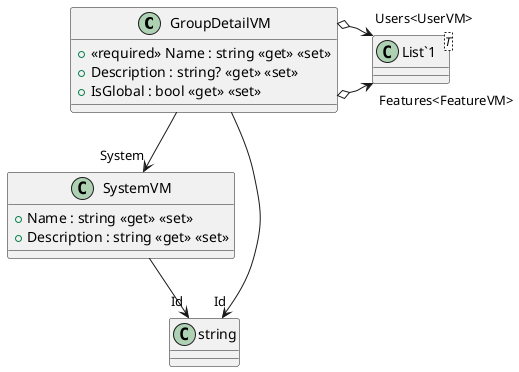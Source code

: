 @startuml
class GroupDetailVM {
    + <<required>> Name : string <<get>> <<set>>
    + Description : string? <<get>> <<set>>
    + IsGlobal : bool <<get>> <<set>>
}
class SystemVM {
    + Name : string <<get>> <<set>>
    + Description : string <<get>> <<set>>
}
class "List`1"<T> {
}
GroupDetailVM --> "Id" string
GroupDetailVM --> "System" SystemVM
GroupDetailVM o-> "Features<FeatureVM>" "List`1"
GroupDetailVM o-> "Users<UserVM>" "List`1"
SystemVM --> "Id" string
@enduml
